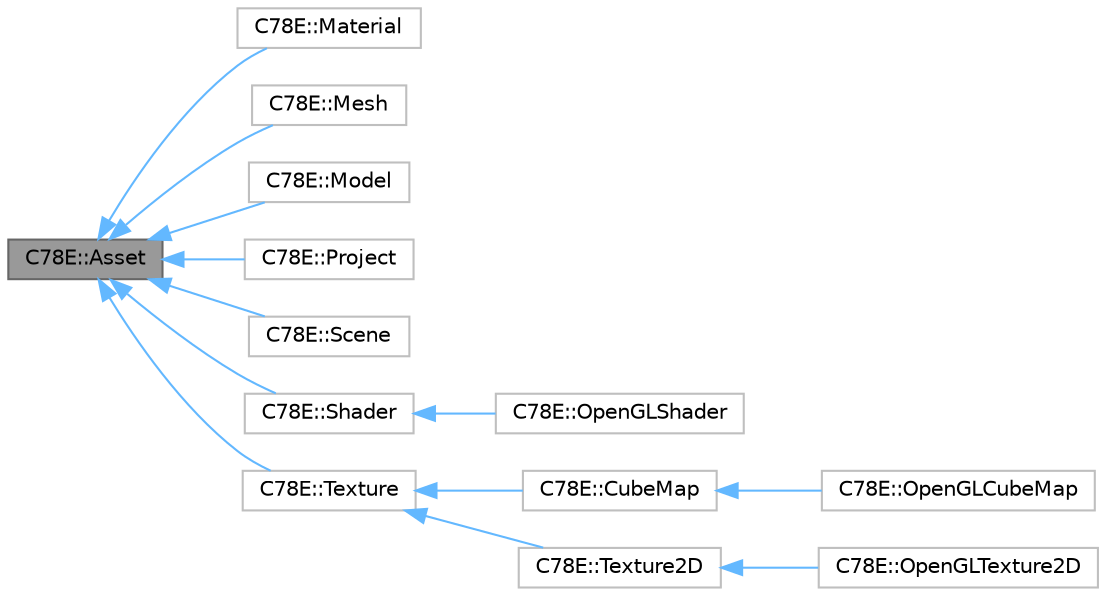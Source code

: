 digraph "C78E::Asset"
{
 // LATEX_PDF_SIZE
  bgcolor="transparent";
  edge [fontname=Helvetica,fontsize=10,labelfontname=Helvetica,labelfontsize=10];
  node [fontname=Helvetica,fontsize=10,shape=box,height=0.2,width=0.4];
  rankdir="LR";
  Node1 [id="Node000001",label="C78E::Asset",height=0.2,width=0.4,color="gray40", fillcolor="grey60", style="filled", fontcolor="black",tooltip=" "];
  Node1 -> Node2 [id="edge13_Node000001_Node000002",dir="back",color="steelblue1",style="solid",tooltip=" "];
  Node2 [id="Node000002",label="C78E::Material",height=0.2,width=0.4,color="grey75", fillcolor="white", style="filled",URL="$da/d03/class_c78_e_1_1_material.html",tooltip=" "];
  Node1 -> Node3 [id="edge14_Node000001_Node000003",dir="back",color="steelblue1",style="solid",tooltip=" "];
  Node3 [id="Node000003",label="C78E::Mesh",height=0.2,width=0.4,color="grey75", fillcolor="white", style="filled",URL="$d3/dbb/class_c78_e_1_1_mesh.html",tooltip=" "];
  Node1 -> Node4 [id="edge15_Node000001_Node000004",dir="back",color="steelblue1",style="solid",tooltip=" "];
  Node4 [id="Node000004",label="C78E::Model",height=0.2,width=0.4,color="grey75", fillcolor="white", style="filled",URL="$d8/d26/class_c78_e_1_1_model.html",tooltip=" "];
  Node1 -> Node5 [id="edge16_Node000001_Node000005",dir="back",color="steelblue1",style="solid",tooltip=" "];
  Node5 [id="Node000005",label="C78E::Project",height=0.2,width=0.4,color="grey75", fillcolor="white", style="filled",URL="$d8/d61/class_c78_e_1_1_project.html",tooltip=" "];
  Node1 -> Node6 [id="edge17_Node000001_Node000006",dir="back",color="steelblue1",style="solid",tooltip=" "];
  Node6 [id="Node000006",label="C78E::Scene",height=0.2,width=0.4,color="grey75", fillcolor="white", style="filled",URL="$d8/dc2/class_c78_e_1_1_scene.html",tooltip=" "];
  Node1 -> Node7 [id="edge18_Node000001_Node000007",dir="back",color="steelblue1",style="solid",tooltip=" "];
  Node7 [id="Node000007",label="C78E::Shader",height=0.2,width=0.4,color="grey75", fillcolor="white", style="filled",URL="$d1/d1f/class_c78_e_1_1_shader.html",tooltip=" "];
  Node7 -> Node8 [id="edge19_Node000007_Node000008",dir="back",color="steelblue1",style="solid",tooltip=" "];
  Node8 [id="Node000008",label="C78E::OpenGLShader",height=0.2,width=0.4,color="grey75", fillcolor="white", style="filled",URL="$d2/d0c/class_c78_e_1_1_open_g_l_shader.html",tooltip=" "];
  Node1 -> Node9 [id="edge20_Node000001_Node000009",dir="back",color="steelblue1",style="solid",tooltip=" "];
  Node9 [id="Node000009",label="C78E::Texture",height=0.2,width=0.4,color="grey75", fillcolor="white", style="filled",URL="$d8/d10/class_c78_e_1_1_texture.html",tooltip=" "];
  Node9 -> Node10 [id="edge21_Node000009_Node000010",dir="back",color="steelblue1",style="solid",tooltip=" "];
  Node10 [id="Node000010",label="C78E::CubeMap",height=0.2,width=0.4,color="grey75", fillcolor="white", style="filled",URL="$d9/da8/class_c78_e_1_1_cube_map.html",tooltip=" "];
  Node10 -> Node11 [id="edge22_Node000010_Node000011",dir="back",color="steelblue1",style="solid",tooltip=" "];
  Node11 [id="Node000011",label="C78E::OpenGLCubeMap",height=0.2,width=0.4,color="grey75", fillcolor="white", style="filled",URL="$d3/d3f/class_c78_e_1_1_open_g_l_cube_map.html",tooltip=" "];
  Node9 -> Node12 [id="edge23_Node000009_Node000012",dir="back",color="steelblue1",style="solid",tooltip=" "];
  Node12 [id="Node000012",label="C78E::Texture2D",height=0.2,width=0.4,color="grey75", fillcolor="white", style="filled",URL="$d0/d7c/class_c78_e_1_1_texture2_d.html",tooltip=" "];
  Node12 -> Node13 [id="edge24_Node000012_Node000013",dir="back",color="steelblue1",style="solid",tooltip=" "];
  Node13 [id="Node000013",label="C78E::OpenGLTexture2D",height=0.2,width=0.4,color="grey75", fillcolor="white", style="filled",URL="$dd/deb/class_c78_e_1_1_open_g_l_texture2_d.html",tooltip=" "];
}
